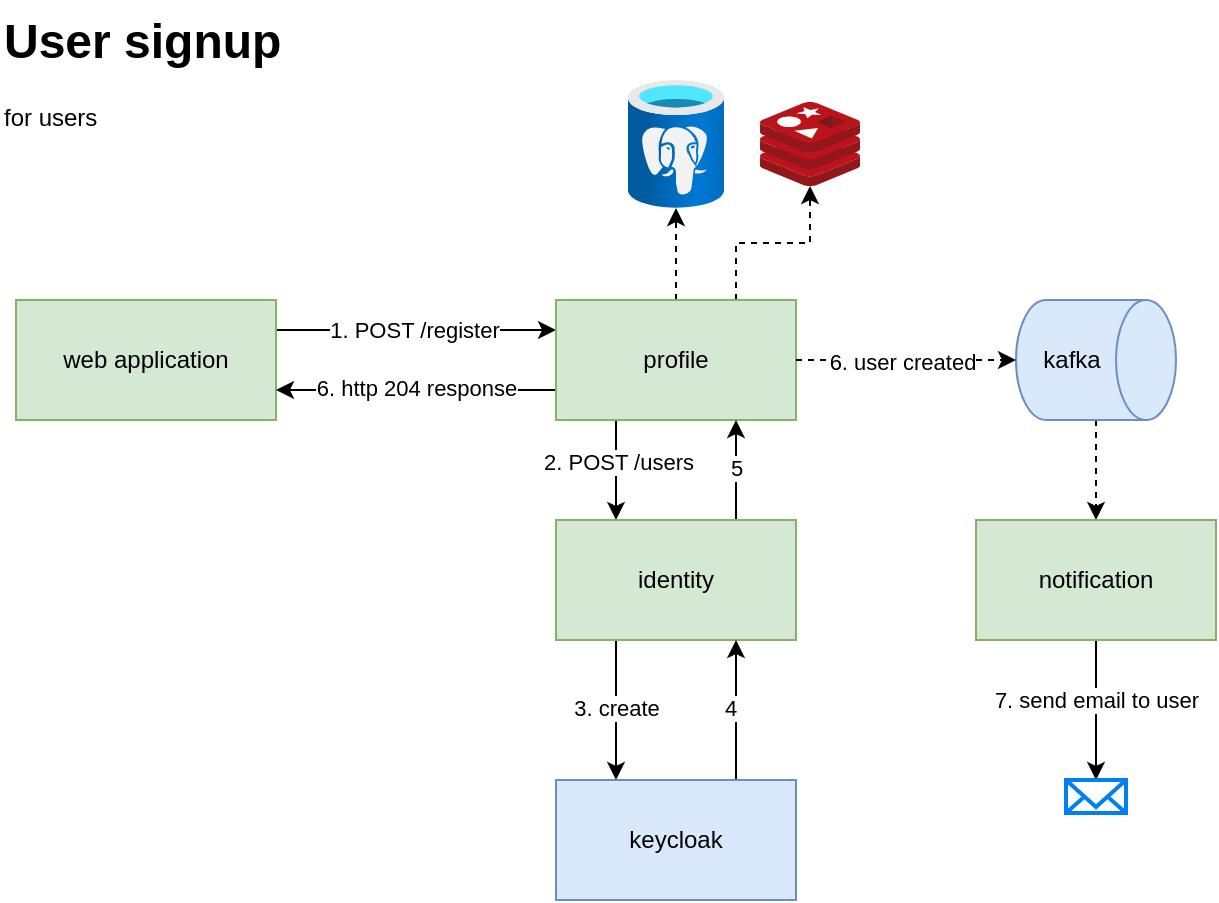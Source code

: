 <mxfile version="24.0.5" type="github">
  <diagram name="Page-1" id="HPnKJZSjGe8xQvWfXh0J">
    <mxGraphModel dx="1434" dy="696" grid="1" gridSize="10" guides="1" tooltips="1" connect="1" arrows="1" fold="1" page="1" pageScale="1" pageWidth="827" pageHeight="1169" math="0" shadow="0">
      <root>
        <mxCell id="0" />
        <mxCell id="1" parent="0" />
        <mxCell id="wDKLhnp5DGYeRn4E1-KL-1" style="edgeStyle=orthogonalEdgeStyle;rounded=0;orthogonalLoop=1;jettySize=auto;html=1;exitX=1;exitY=0.25;exitDx=0;exitDy=0;entryX=0;entryY=0.25;entryDx=0;entryDy=0;" parent="1" source="wDKLhnp5DGYeRn4E1-KL-3" target="wDKLhnp5DGYeRn4E1-KL-9" edge="1">
          <mxGeometry relative="1" as="geometry" />
        </mxCell>
        <mxCell id="wDKLhnp5DGYeRn4E1-KL-2" value="1. POST /register" style="edgeLabel;html=1;align=center;verticalAlign=middle;resizable=0;points=[];" parent="wDKLhnp5DGYeRn4E1-KL-1" vertex="1" connectable="0">
          <mxGeometry x="-0.014" relative="1" as="geometry">
            <mxPoint as="offset" />
          </mxGeometry>
        </mxCell>
        <mxCell id="wDKLhnp5DGYeRn4E1-KL-3" value="web application" style="rounded=0;whiteSpace=wrap;html=1;fillColor=#d5e8d4;strokeColor=#82b366;" parent="1" vertex="1">
          <mxGeometry x="118" y="180" width="130" height="60" as="geometry" />
        </mxCell>
        <mxCell id="wDKLhnp5DGYeRn4E1-KL-4" style="edgeStyle=orthogonalEdgeStyle;rounded=0;orthogonalLoop=1;jettySize=auto;html=1;exitX=0.25;exitY=1;exitDx=0;exitDy=0;entryX=0.25;entryY=0;entryDx=0;entryDy=0;" parent="1" source="wDKLhnp5DGYeRn4E1-KL-9" target="wDKLhnp5DGYeRn4E1-KL-14" edge="1">
          <mxGeometry relative="1" as="geometry" />
        </mxCell>
        <mxCell id="wDKLhnp5DGYeRn4E1-KL-5" value="2. POST /users" style="edgeLabel;html=1;align=center;verticalAlign=middle;resizable=0;points=[];" parent="wDKLhnp5DGYeRn4E1-KL-4" vertex="1" connectable="0">
          <mxGeometry x="-0.16" y="1" relative="1" as="geometry">
            <mxPoint as="offset" />
          </mxGeometry>
        </mxCell>
        <mxCell id="wDKLhnp5DGYeRn4E1-KL-6" style="edgeStyle=orthogonalEdgeStyle;rounded=0;orthogonalLoop=1;jettySize=auto;html=1;exitX=0;exitY=0.75;exitDx=0;exitDy=0;entryX=1;entryY=0.75;entryDx=0;entryDy=0;" parent="1" source="wDKLhnp5DGYeRn4E1-KL-9" target="wDKLhnp5DGYeRn4E1-KL-3" edge="1">
          <mxGeometry relative="1" as="geometry" />
        </mxCell>
        <mxCell id="wDKLhnp5DGYeRn4E1-KL-7" value="6. http 204 response" style="edgeLabel;html=1;align=center;verticalAlign=middle;resizable=0;points=[];" parent="wDKLhnp5DGYeRn4E1-KL-6" vertex="1" connectable="0">
          <mxGeometry y="-1" relative="1" as="geometry">
            <mxPoint as="offset" />
          </mxGeometry>
        </mxCell>
        <mxCell id="wDKLhnp5DGYeRn4E1-KL-8" style="edgeStyle=orthogonalEdgeStyle;rounded=0;orthogonalLoop=1;jettySize=auto;html=1;exitX=0.5;exitY=0;exitDx=0;exitDy=0;dashed=1;" parent="1" source="wDKLhnp5DGYeRn4E1-KL-9" target="wDKLhnp5DGYeRn4E1-KL-26" edge="1">
          <mxGeometry relative="1" as="geometry" />
        </mxCell>
        <mxCell id="wDKLhnp5DGYeRn4E1-KL-29" style="edgeStyle=orthogonalEdgeStyle;rounded=0;orthogonalLoop=1;jettySize=auto;html=1;exitX=0.75;exitY=0;exitDx=0;exitDy=0;dashed=1;" parent="1" source="wDKLhnp5DGYeRn4E1-KL-9" target="wDKLhnp5DGYeRn4E1-KL-28" edge="1">
          <mxGeometry relative="1" as="geometry" />
        </mxCell>
        <mxCell id="wDKLhnp5DGYeRn4E1-KL-9" value="profile" style="rounded=0;whiteSpace=wrap;html=1;fillColor=#d5e8d4;strokeColor=#82b366;" parent="1" vertex="1">
          <mxGeometry x="388" y="180" width="120" height="60" as="geometry" />
        </mxCell>
        <mxCell id="wDKLhnp5DGYeRn4E1-KL-10" style="edgeStyle=orthogonalEdgeStyle;rounded=0;orthogonalLoop=1;jettySize=auto;html=1;exitX=0.25;exitY=1;exitDx=0;exitDy=0;entryX=0.25;entryY=0;entryDx=0;entryDy=0;" parent="1" source="wDKLhnp5DGYeRn4E1-KL-14" target="wDKLhnp5DGYeRn4E1-KL-17" edge="1">
          <mxGeometry relative="1" as="geometry" />
        </mxCell>
        <mxCell id="wDKLhnp5DGYeRn4E1-KL-11" value="3. create" style="edgeLabel;html=1;align=center;verticalAlign=middle;resizable=0;points=[];" parent="wDKLhnp5DGYeRn4E1-KL-10" vertex="1" connectable="0">
          <mxGeometry x="-0.029" relative="1" as="geometry">
            <mxPoint as="offset" />
          </mxGeometry>
        </mxCell>
        <mxCell id="wDKLhnp5DGYeRn4E1-KL-12" style="edgeStyle=orthogonalEdgeStyle;rounded=0;orthogonalLoop=1;jettySize=auto;html=1;exitX=0.75;exitY=0;exitDx=0;exitDy=0;entryX=0.75;entryY=1;entryDx=0;entryDy=0;" parent="1" source="wDKLhnp5DGYeRn4E1-KL-14" target="wDKLhnp5DGYeRn4E1-KL-9" edge="1">
          <mxGeometry relative="1" as="geometry" />
        </mxCell>
        <mxCell id="wDKLhnp5DGYeRn4E1-KL-13" value="5" style="edgeLabel;html=1;align=center;verticalAlign=middle;resizable=0;points=[];" parent="wDKLhnp5DGYeRn4E1-KL-12" vertex="1" connectable="0">
          <mxGeometry x="0.04" relative="1" as="geometry">
            <mxPoint as="offset" />
          </mxGeometry>
        </mxCell>
        <mxCell id="wDKLhnp5DGYeRn4E1-KL-14" value="identity" style="rounded=0;whiteSpace=wrap;html=1;fillColor=#d5e8d4;strokeColor=#82b366;" parent="1" vertex="1">
          <mxGeometry x="388" y="290" width="120" height="60" as="geometry" />
        </mxCell>
        <mxCell id="wDKLhnp5DGYeRn4E1-KL-15" style="edgeStyle=orthogonalEdgeStyle;rounded=0;orthogonalLoop=1;jettySize=auto;html=1;exitX=0.75;exitY=0;exitDx=0;exitDy=0;entryX=0.75;entryY=1;entryDx=0;entryDy=0;" parent="1" source="wDKLhnp5DGYeRn4E1-KL-17" target="wDKLhnp5DGYeRn4E1-KL-14" edge="1">
          <mxGeometry relative="1" as="geometry" />
        </mxCell>
        <mxCell id="wDKLhnp5DGYeRn4E1-KL-16" value="4" style="edgeLabel;html=1;align=center;verticalAlign=middle;resizable=0;points=[];" parent="wDKLhnp5DGYeRn4E1-KL-15" vertex="1" connectable="0">
          <mxGeometry x="0.029" y="3" relative="1" as="geometry">
            <mxPoint as="offset" />
          </mxGeometry>
        </mxCell>
        <mxCell id="wDKLhnp5DGYeRn4E1-KL-17" value="keycloak" style="rounded=0;whiteSpace=wrap;html=1;fillColor=#dae8fc;strokeColor=#6c8ebf;" parent="1" vertex="1">
          <mxGeometry x="388" y="420" width="120" height="60" as="geometry" />
        </mxCell>
        <mxCell id="wDKLhnp5DGYeRn4E1-KL-18" style="edgeStyle=orthogonalEdgeStyle;rounded=0;orthogonalLoop=1;jettySize=auto;html=1;entryX=0.5;entryY=0;entryDx=0;entryDy=0;dashed=1;" parent="1" source="wDKLhnp5DGYeRn4E1-KL-19" target="wDKLhnp5DGYeRn4E1-KL-24" edge="1">
          <mxGeometry relative="1" as="geometry" />
        </mxCell>
        <mxCell id="wDKLhnp5DGYeRn4E1-KL-19" value="kafka" style="shape=cylinder3;whiteSpace=wrap;html=1;boundedLbl=1;backgroundOutline=1;size=15;direction=south;fillColor=#dae8fc;strokeColor=#6c8ebf;" parent="1" vertex="1">
          <mxGeometry x="618" y="180" width="80" height="60" as="geometry" />
        </mxCell>
        <mxCell id="wDKLhnp5DGYeRn4E1-KL-20" style="edgeStyle=orthogonalEdgeStyle;rounded=0;orthogonalLoop=1;jettySize=auto;html=1;exitX=1;exitY=0.5;exitDx=0;exitDy=0;entryX=0.5;entryY=1;entryDx=0;entryDy=0;entryPerimeter=0;dashed=1;" parent="1" source="wDKLhnp5DGYeRn4E1-KL-9" target="wDKLhnp5DGYeRn4E1-KL-19" edge="1">
          <mxGeometry relative="1" as="geometry" />
        </mxCell>
        <mxCell id="wDKLhnp5DGYeRn4E1-KL-21" value="6. user created" style="edgeLabel;html=1;align=center;verticalAlign=middle;resizable=0;points=[];" parent="wDKLhnp5DGYeRn4E1-KL-20" vertex="1" connectable="0">
          <mxGeometry x="-0.05" y="-1" relative="1" as="geometry">
            <mxPoint as="offset" />
          </mxGeometry>
        </mxCell>
        <mxCell id="wDKLhnp5DGYeRn4E1-KL-22" style="edgeStyle=orthogonalEdgeStyle;rounded=0;orthogonalLoop=1;jettySize=auto;html=1;" parent="1" source="wDKLhnp5DGYeRn4E1-KL-24" target="wDKLhnp5DGYeRn4E1-KL-25" edge="1">
          <mxGeometry relative="1" as="geometry" />
        </mxCell>
        <mxCell id="wDKLhnp5DGYeRn4E1-KL-23" value="7. send email to user" style="edgeLabel;html=1;align=center;verticalAlign=middle;resizable=0;points=[];" parent="wDKLhnp5DGYeRn4E1-KL-22" vertex="1" connectable="0">
          <mxGeometry x="-0.143" relative="1" as="geometry">
            <mxPoint as="offset" />
          </mxGeometry>
        </mxCell>
        <mxCell id="wDKLhnp5DGYeRn4E1-KL-24" value="notification" style="rounded=0;whiteSpace=wrap;html=1;fillColor=#d5e8d4;strokeColor=#82b366;" parent="1" vertex="1">
          <mxGeometry x="598" y="290" width="120" height="60" as="geometry" />
        </mxCell>
        <mxCell id="wDKLhnp5DGYeRn4E1-KL-25" value="" style="html=1;verticalLabelPosition=bottom;align=center;labelBackgroundColor=#ffffff;verticalAlign=top;strokeWidth=2;strokeColor=#0080F0;shadow=0;dashed=0;shape=mxgraph.ios7.icons.mail;" parent="1" vertex="1">
          <mxGeometry x="643" y="420" width="30" height="16.5" as="geometry" />
        </mxCell>
        <mxCell id="wDKLhnp5DGYeRn4E1-KL-26" value="" style="image;aspect=fixed;html=1;points=[];align=center;fontSize=12;image=img/lib/azure2/databases/Azure_Database_PostgreSQL_Server.svg;" parent="1" vertex="1">
          <mxGeometry x="424" y="70" width="48" height="64" as="geometry" />
        </mxCell>
        <mxCell id="wDKLhnp5DGYeRn4E1-KL-27" value="&lt;h1 style=&quot;margin-top: 0px;&quot;&gt;User signup&lt;br&gt;&lt;/h1&gt;&lt;p&gt;for users&lt;br&gt;&lt;/p&gt;" style="text;html=1;whiteSpace=wrap;overflow=hidden;rounded=0;" parent="1" vertex="1">
          <mxGeometry x="110" y="30" width="180" height="70" as="geometry" />
        </mxCell>
        <mxCell id="wDKLhnp5DGYeRn4E1-KL-28" value="" style="image;sketch=0;aspect=fixed;html=1;points=[];align=center;fontSize=12;image=img/lib/mscae/Cache_Redis_Product.svg;" parent="1" vertex="1">
          <mxGeometry x="490" y="81" width="50" height="42" as="geometry" />
        </mxCell>
      </root>
    </mxGraphModel>
  </diagram>
</mxfile>
